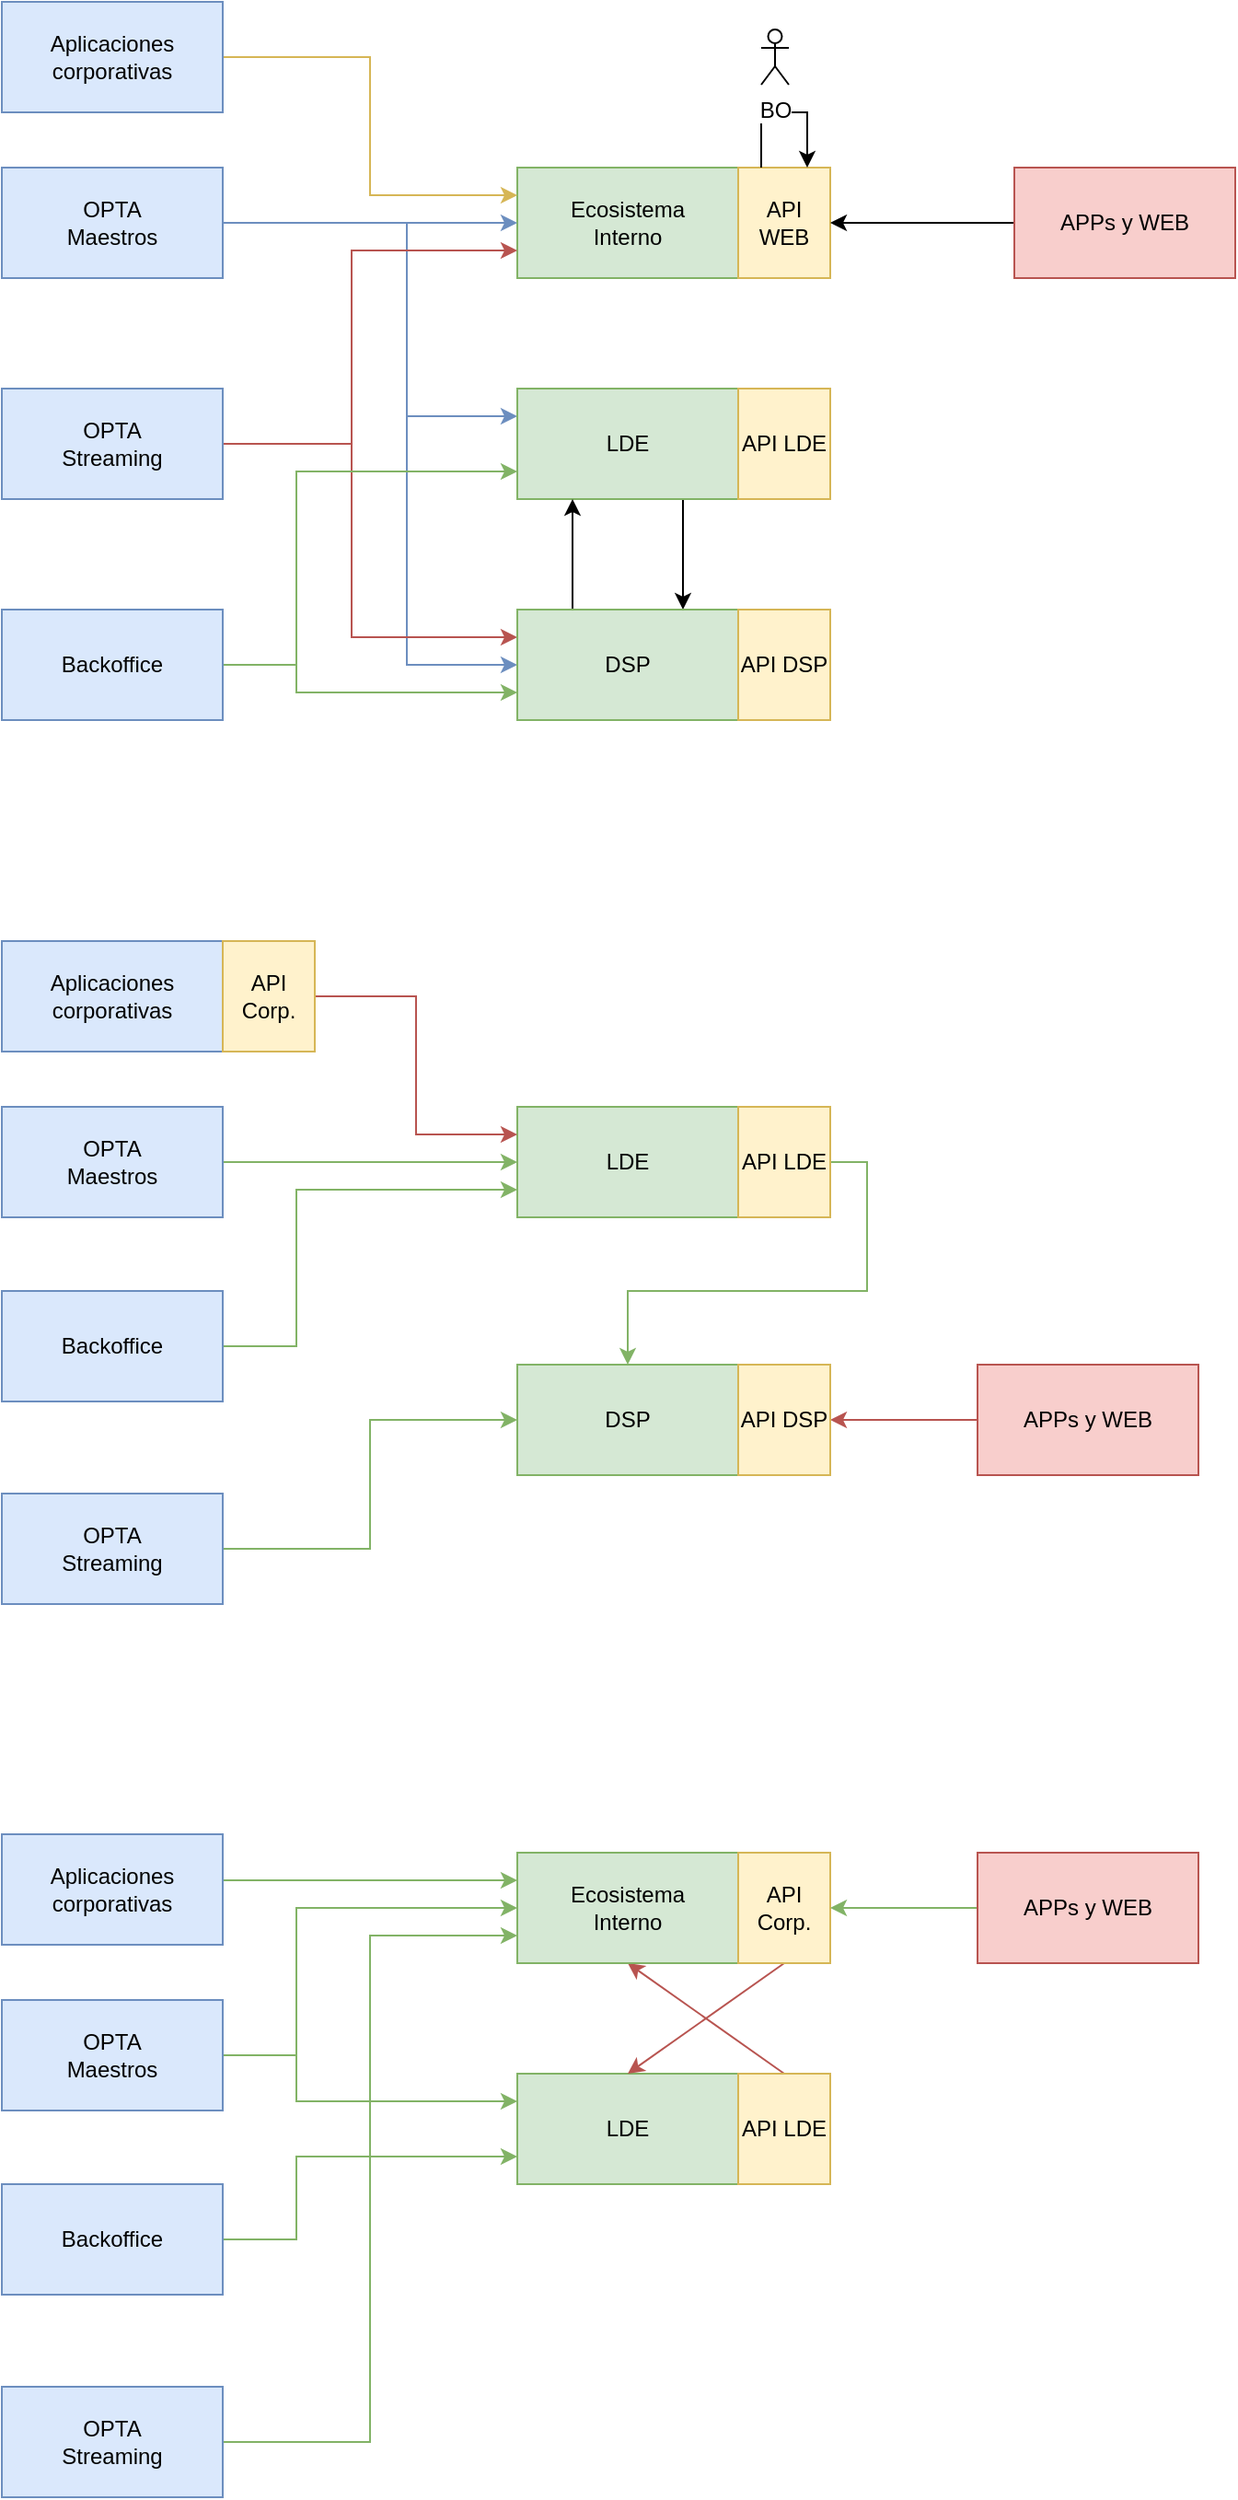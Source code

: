 <mxfile version="10.7.7" type="github"><diagram id="LHsivkUOgNUUJiMmCGNN" name="Page-1"><mxGraphModel dx="1396" dy="716" grid="1" gridSize="10" guides="1" tooltips="1" connect="1" arrows="1" fold="1" page="1" pageScale="1" pageWidth="2336" pageHeight="1654" math="0" shadow="0"><root><mxCell id="0"/><mxCell id="1" parent="0"/><mxCell id="TjyyEjWZZy7XqdxX7_MF-1" value="Ecosistema&lt;br&gt;Interno&lt;br&gt;" style="rounded=0;whiteSpace=wrap;html=1;fillColor=#d5e8d4;strokeColor=#82b366;" parent="1" vertex="1"><mxGeometry x="520" y="290" width="120" height="60" as="geometry"/></mxCell><mxCell id="TjyyEjWZZy7XqdxX7_MF-16" style="edgeStyle=orthogonalEdgeStyle;rounded=0;orthogonalLoop=1;jettySize=auto;html=1;exitX=1;exitY=0.5;exitDx=0;exitDy=0;entryX=0;entryY=0.5;entryDx=0;entryDy=0;fillColor=#dae8fc;strokeColor=#6c8ebf;" parent="1" source="TjyyEjWZZy7XqdxX7_MF-2" target="TjyyEjWZZy7XqdxX7_MF-1" edge="1"><mxGeometry relative="1" as="geometry"/></mxCell><mxCell id="TjyyEjWZZy7XqdxX7_MF-17" style="edgeStyle=orthogonalEdgeStyle;rounded=0;orthogonalLoop=1;jettySize=auto;html=1;exitX=1;exitY=0.5;exitDx=0;exitDy=0;entryX=0;entryY=0.25;entryDx=0;entryDy=0;fillColor=#dae8fc;strokeColor=#6c8ebf;" parent="1" source="TjyyEjWZZy7XqdxX7_MF-2" target="TjyyEjWZZy7XqdxX7_MF-4" edge="1"><mxGeometry relative="1" as="geometry"><Array as="points"><mxPoint x="460" y="320"/><mxPoint x="460" y="425"/></Array></mxGeometry></mxCell><mxCell id="TjyyEjWZZy7XqdxX7_MF-18" style="edgeStyle=orthogonalEdgeStyle;rounded=0;orthogonalLoop=1;jettySize=auto;html=1;exitX=1;exitY=0.5;exitDx=0;exitDy=0;entryX=0;entryY=0.5;entryDx=0;entryDy=0;fillColor=#dae8fc;strokeColor=#6c8ebf;" parent="1" source="TjyyEjWZZy7XqdxX7_MF-2" target="TjyyEjWZZy7XqdxX7_MF-6" edge="1"><mxGeometry relative="1" as="geometry"><Array as="points"><mxPoint x="460" y="320"/><mxPoint x="460" y="560"/></Array></mxGeometry></mxCell><mxCell id="TjyyEjWZZy7XqdxX7_MF-2" value="OPTA&lt;br&gt;Maestros&lt;br&gt;" style="rounded=0;whiteSpace=wrap;html=1;fillColor=#dae8fc;strokeColor=#6c8ebf;" parent="1" vertex="1"><mxGeometry x="240" y="290" width="120" height="60" as="geometry"/></mxCell><mxCell id="TjyyEjWZZy7XqdxX7_MF-19" style="edgeStyle=orthogonalEdgeStyle;rounded=0;orthogonalLoop=1;jettySize=auto;html=1;exitX=1;exitY=0.5;exitDx=0;exitDy=0;entryX=0;entryY=0.75;entryDx=0;entryDy=0;fillColor=#f8cecc;strokeColor=#b85450;" parent="1" source="TjyyEjWZZy7XqdxX7_MF-3" target="TjyyEjWZZy7XqdxX7_MF-1" edge="1"><mxGeometry relative="1" as="geometry"><Array as="points"><mxPoint x="430" y="440"/><mxPoint x="430" y="335"/></Array></mxGeometry></mxCell><mxCell id="TjyyEjWZZy7XqdxX7_MF-20" style="edgeStyle=orthogonalEdgeStyle;rounded=0;orthogonalLoop=1;jettySize=auto;html=1;exitX=1;exitY=0.5;exitDx=0;exitDy=0;entryX=0;entryY=0.25;entryDx=0;entryDy=0;fillColor=#f8cecc;strokeColor=#b85450;" parent="1" source="TjyyEjWZZy7XqdxX7_MF-3" target="TjyyEjWZZy7XqdxX7_MF-6" edge="1"><mxGeometry relative="1" as="geometry"><Array as="points"><mxPoint x="430" y="440"/><mxPoint x="430" y="545"/></Array></mxGeometry></mxCell><mxCell id="TjyyEjWZZy7XqdxX7_MF-3" value="OPTA&lt;br&gt;Streaming&lt;br&gt;" style="rounded=0;whiteSpace=wrap;html=1;fillColor=#dae8fc;strokeColor=#6c8ebf;" parent="1" vertex="1"><mxGeometry x="240" y="410" width="120" height="60" as="geometry"/></mxCell><mxCell id="TjyyEjWZZy7XqdxX7_MF-26" style="edgeStyle=orthogonalEdgeStyle;rounded=0;orthogonalLoop=1;jettySize=auto;html=1;exitX=0.75;exitY=1;exitDx=0;exitDy=0;entryX=0.75;entryY=0;entryDx=0;entryDy=0;" parent="1" source="TjyyEjWZZy7XqdxX7_MF-4" target="TjyyEjWZZy7XqdxX7_MF-6" edge="1"><mxGeometry relative="1" as="geometry"/></mxCell><mxCell id="TjyyEjWZZy7XqdxX7_MF-4" value="LDE&lt;br&gt;" style="rounded=0;whiteSpace=wrap;html=1;fillColor=#d5e8d4;strokeColor=#82b366;" parent="1" vertex="1"><mxGeometry x="520" y="410" width="120" height="60" as="geometry"/></mxCell><mxCell id="TjyyEjWZZy7XqdxX7_MF-27" style="edgeStyle=orthogonalEdgeStyle;rounded=0;orthogonalLoop=1;jettySize=auto;html=1;exitX=0.25;exitY=0;exitDx=0;exitDy=0;entryX=0.25;entryY=1;entryDx=0;entryDy=0;" parent="1" source="TjyyEjWZZy7XqdxX7_MF-6" target="TjyyEjWZZy7XqdxX7_MF-4" edge="1"><mxGeometry relative="1" as="geometry"/></mxCell><mxCell id="TjyyEjWZZy7XqdxX7_MF-6" value="DSP&lt;br&gt;" style="rounded=0;whiteSpace=wrap;html=1;fillColor=#d5e8d4;strokeColor=#82b366;" parent="1" vertex="1"><mxGeometry x="520" y="530" width="120" height="60" as="geometry"/></mxCell><mxCell id="TjyyEjWZZy7XqdxX7_MF-21" style="edgeStyle=orthogonalEdgeStyle;rounded=0;orthogonalLoop=1;jettySize=auto;html=1;exitX=1;exitY=0.5;exitDx=0;exitDy=0;entryX=0;entryY=0.75;entryDx=0;entryDy=0;fillColor=#d5e8d4;strokeColor=#82b366;" parent="1" source="TjyyEjWZZy7XqdxX7_MF-7" target="TjyyEjWZZy7XqdxX7_MF-6" edge="1"><mxGeometry relative="1" as="geometry"><Array as="points"><mxPoint x="400" y="560"/><mxPoint x="400" y="575"/></Array></mxGeometry></mxCell><mxCell id="TjyyEjWZZy7XqdxX7_MF-22" style="edgeStyle=orthogonalEdgeStyle;rounded=0;orthogonalLoop=1;jettySize=auto;html=1;exitX=1;exitY=0.5;exitDx=0;exitDy=0;entryX=0;entryY=0.75;entryDx=0;entryDy=0;fillColor=#d5e8d4;strokeColor=#82b366;" parent="1" source="TjyyEjWZZy7XqdxX7_MF-7" target="TjyyEjWZZy7XqdxX7_MF-4" edge="1"><mxGeometry relative="1" as="geometry"><Array as="points"><mxPoint x="400" y="560"/><mxPoint x="400" y="455"/></Array></mxGeometry></mxCell><mxCell id="TjyyEjWZZy7XqdxX7_MF-7" value="Backoffice&lt;br&gt;" style="rounded=0;whiteSpace=wrap;html=1;fillColor=#dae8fc;strokeColor=#6c8ebf;" parent="1" vertex="1"><mxGeometry x="240" y="530" width="120" height="60" as="geometry"/></mxCell><mxCell id="TjyyEjWZZy7XqdxX7_MF-9" value="API WEB&lt;br&gt;" style="rounded=0;whiteSpace=wrap;html=1;fillColor=#fff2cc;strokeColor=#d6b656;" parent="1" vertex="1"><mxGeometry x="640" y="290" width="50" height="60" as="geometry"/></mxCell><mxCell id="TjyyEjWZZy7XqdxX7_MF-10" value="API LDE&lt;br&gt;" style="rounded=0;whiteSpace=wrap;html=1;fillColor=#fff2cc;strokeColor=#d6b656;" parent="1" vertex="1"><mxGeometry x="640" y="410" width="50" height="60" as="geometry"/></mxCell><mxCell id="TjyyEjWZZy7XqdxX7_MF-11" value="API DSP&lt;br&gt;" style="rounded=0;whiteSpace=wrap;html=1;fillColor=#fff2cc;strokeColor=#d6b656;" parent="1" vertex="1"><mxGeometry x="640" y="530" width="50" height="60" as="geometry"/></mxCell><mxCell id="gYBD2t718kt2oSgxCIuQ-4" style="edgeStyle=orthogonalEdgeStyle;rounded=0;orthogonalLoop=1;jettySize=auto;html=1;exitX=1;exitY=0.5;exitDx=0;exitDy=0;entryX=0;entryY=0.5;entryDx=0;entryDy=0;fillColor=#d5e8d4;strokeColor=#82b366;" edge="1" parent="1" source="gYBD2t718kt2oSgxCIuQ-6" target="gYBD2t718kt2oSgxCIuQ-12"><mxGeometry relative="1" as="geometry"><Array as="points"><mxPoint x="500" y="830"/><mxPoint x="500" y="830"/></Array></mxGeometry></mxCell><mxCell id="gYBD2t718kt2oSgxCIuQ-6" value="OPTA&lt;br&gt;Maestros&lt;br&gt;" style="rounded=0;whiteSpace=wrap;html=1;fillColor=#dae8fc;strokeColor=#6c8ebf;" vertex="1" parent="1"><mxGeometry x="240" y="800" width="120" height="60" as="geometry"/></mxCell><mxCell id="gYBD2t718kt2oSgxCIuQ-8" style="edgeStyle=orthogonalEdgeStyle;rounded=0;orthogonalLoop=1;jettySize=auto;html=1;exitX=1;exitY=0.5;exitDx=0;exitDy=0;entryX=0;entryY=0.5;entryDx=0;entryDy=0;fillColor=#d5e8d4;strokeColor=#82b366;" edge="1" parent="1" source="gYBD2t718kt2oSgxCIuQ-9" target="gYBD2t718kt2oSgxCIuQ-15"><mxGeometry relative="1" as="geometry"><Array as="points"><mxPoint x="440" y="1040"/><mxPoint x="440" y="970"/></Array></mxGeometry></mxCell><mxCell id="gYBD2t718kt2oSgxCIuQ-9" value="OPTA&lt;br&gt;Streaming&lt;br&gt;" style="rounded=0;whiteSpace=wrap;html=1;fillColor=#dae8fc;strokeColor=#6c8ebf;" vertex="1" parent="1"><mxGeometry x="240" y="1010" width="120" height="60" as="geometry"/></mxCell><mxCell id="gYBD2t718kt2oSgxCIuQ-11" style="rounded=0;orthogonalLoop=1;jettySize=auto;html=1;exitX=1;exitY=0.5;exitDx=0;exitDy=0;entryX=0.5;entryY=0;entryDx=0;entryDy=0;edgeStyle=orthogonalEdgeStyle;fillColor=#d5e8d4;strokeColor=#82b366;" edge="1" parent="1" source="gYBD2t718kt2oSgxCIuQ-22" target="gYBD2t718kt2oSgxCIuQ-15"><mxGeometry relative="1" as="geometry"/></mxCell><mxCell id="gYBD2t718kt2oSgxCIuQ-12" value="LDE&lt;br&gt;" style="rounded=0;whiteSpace=wrap;html=1;fillColor=#d5e8d4;strokeColor=#82b366;" vertex="1" parent="1"><mxGeometry x="520" y="800" width="120" height="60" as="geometry"/></mxCell><mxCell id="gYBD2t718kt2oSgxCIuQ-15" value="DSP&lt;br&gt;" style="rounded=0;whiteSpace=wrap;html=1;fillColor=#d5e8d4;strokeColor=#82b366;" vertex="1" parent="1"><mxGeometry x="520" y="940" width="120" height="60" as="geometry"/></mxCell><mxCell id="gYBD2t718kt2oSgxCIuQ-17" style="edgeStyle=orthogonalEdgeStyle;rounded=0;orthogonalLoop=1;jettySize=auto;html=1;exitX=1;exitY=0.5;exitDx=0;exitDy=0;entryX=0;entryY=0.75;entryDx=0;entryDy=0;fillColor=#d5e8d4;strokeColor=#82b366;" edge="1" parent="1" source="gYBD2t718kt2oSgxCIuQ-18" target="gYBD2t718kt2oSgxCIuQ-12"><mxGeometry relative="1" as="geometry"><Array as="points"><mxPoint x="400" y="930"/><mxPoint x="400" y="845"/></Array></mxGeometry></mxCell><mxCell id="gYBD2t718kt2oSgxCIuQ-18" value="Backoffice&lt;br&gt;" style="rounded=0;whiteSpace=wrap;html=1;fillColor=#dae8fc;strokeColor=#6c8ebf;" vertex="1" parent="1"><mxGeometry x="240" y="900" width="120" height="60" as="geometry"/></mxCell><mxCell id="gYBD2t718kt2oSgxCIuQ-70" style="edgeStyle=orthogonalEdgeStyle;rounded=0;orthogonalLoop=1;jettySize=auto;html=1;exitX=0;exitY=0.5;exitDx=0;exitDy=0;entryX=1;entryY=0.5;entryDx=0;entryDy=0;strokeColor=#b85450;fillColor=#f8cecc;" edge="1" parent="1" source="gYBD2t718kt2oSgxCIuQ-20" target="gYBD2t718kt2oSgxCIuQ-23"><mxGeometry relative="1" as="geometry"/></mxCell><mxCell id="gYBD2t718kt2oSgxCIuQ-20" value="APPs y WEB&lt;br&gt;" style="rounded=0;whiteSpace=wrap;html=1;fillColor=#f8cecc;strokeColor=#b85450;" vertex="1" parent="1"><mxGeometry x="770" y="940" width="120" height="60" as="geometry"/></mxCell><mxCell id="gYBD2t718kt2oSgxCIuQ-22" value="API LDE&lt;br&gt;" style="rounded=0;whiteSpace=wrap;html=1;fillColor=#fff2cc;strokeColor=#d6b656;" vertex="1" parent="1"><mxGeometry x="640" y="800" width="50" height="60" as="geometry"/></mxCell><mxCell id="gYBD2t718kt2oSgxCIuQ-23" value="API DSP&lt;br&gt;" style="rounded=0;whiteSpace=wrap;html=1;fillColor=#fff2cc;strokeColor=#d6b656;" vertex="1" parent="1"><mxGeometry x="640" y="940" width="50" height="60" as="geometry"/></mxCell><mxCell id="gYBD2t718kt2oSgxCIuQ-28" style="edgeStyle=orthogonalEdgeStyle;rounded=0;orthogonalLoop=1;jettySize=auto;html=1;exitX=0.25;exitY=0;exitDx=0;exitDy=0;entryX=0.75;entryY=0;entryDx=0;entryDy=0;" edge="1" parent="1" source="TjyyEjWZZy7XqdxX7_MF-9" target="TjyyEjWZZy7XqdxX7_MF-9"><mxGeometry relative="1" as="geometry"><mxPoint x="677.5" y="265" as="sourcePoint"/><mxPoint x="737.5" y="265" as="targetPoint"/><Array as="points"><mxPoint x="670" y="260"/><mxPoint x="730" y="260"/></Array></mxGeometry></mxCell><mxCell id="gYBD2t718kt2oSgxCIuQ-29" value="BO" style="shape=umlActor;verticalLabelPosition=bottom;labelBackgroundColor=#ffffff;verticalAlign=top;html=1;outlineConnect=0;" vertex="1" parent="1"><mxGeometry x="652.5" y="215" width="15" height="30" as="geometry"/></mxCell><mxCell id="gYBD2t718kt2oSgxCIuQ-33" style="edgeStyle=orthogonalEdgeStyle;rounded=0;orthogonalLoop=1;jettySize=auto;html=1;exitX=1;exitY=0.5;exitDx=0;exitDy=0;entryX=0;entryY=0.25;entryDx=0;entryDy=0;fillColor=#fff2cc;strokeColor=#d6b656;" edge="1" parent="1" source="gYBD2t718kt2oSgxCIuQ-32" target="TjyyEjWZZy7XqdxX7_MF-1"><mxGeometry relative="1" as="geometry"/></mxCell><mxCell id="gYBD2t718kt2oSgxCIuQ-32" value="Aplicaciones&lt;br&gt;corporativas&lt;br&gt;" style="rounded=0;whiteSpace=wrap;html=1;fillColor=#dae8fc;strokeColor=#6c8ebf;" vertex="1" parent="1"><mxGeometry x="240" y="200" width="120" height="60" as="geometry"/></mxCell><mxCell id="gYBD2t718kt2oSgxCIuQ-34" value="Aplicaciones&lt;br&gt;corporativas&lt;br&gt;" style="rounded=0;whiteSpace=wrap;html=1;fillColor=#dae8fc;strokeColor=#6c8ebf;" vertex="1" parent="1"><mxGeometry x="240" y="710" width="120" height="60" as="geometry"/></mxCell><mxCell id="gYBD2t718kt2oSgxCIuQ-66" style="edgeStyle=orthogonalEdgeStyle;rounded=0;orthogonalLoop=1;jettySize=auto;html=1;exitX=1;exitY=0.5;exitDx=0;exitDy=0;entryX=0;entryY=0.25;entryDx=0;entryDy=0;strokeColor=#82b366;fillColor=#d5e8d4;" edge="1" parent="1" source="gYBD2t718kt2oSgxCIuQ-42" target="gYBD2t718kt2oSgxCIuQ-46"><mxGeometry relative="1" as="geometry"><Array as="points"><mxPoint x="400" y="1315"/><mxPoint x="400" y="1340"/></Array></mxGeometry></mxCell><mxCell id="gYBD2t718kt2oSgxCIuQ-76" style="edgeStyle=orthogonalEdgeStyle;rounded=0;orthogonalLoop=1;jettySize=auto;html=1;exitX=1;exitY=0.5;exitDx=0;exitDy=0;entryX=0;entryY=0.5;entryDx=0;entryDy=0;strokeColor=#82b366;fillColor=#d5e8d4;" edge="1" parent="1" source="gYBD2t718kt2oSgxCIuQ-42" target="gYBD2t718kt2oSgxCIuQ-58"><mxGeometry relative="1" as="geometry"><Array as="points"><mxPoint x="400" y="1315"/><mxPoint x="400" y="1235"/></Array></mxGeometry></mxCell><mxCell id="gYBD2t718kt2oSgxCIuQ-42" value="OPTA&lt;br&gt;Maestros&lt;br&gt;" style="rounded=0;whiteSpace=wrap;html=1;fillColor=#dae8fc;strokeColor=#6c8ebf;" vertex="1" parent="1"><mxGeometry x="240" y="1285" width="120" height="60" as="geometry"/></mxCell><mxCell id="gYBD2t718kt2oSgxCIuQ-64" style="edgeStyle=orthogonalEdgeStyle;rounded=0;orthogonalLoop=1;jettySize=auto;html=1;exitX=1;exitY=0.5;exitDx=0;exitDy=0;entryX=0;entryY=0.75;entryDx=0;entryDy=0;strokeColor=#82b366;fillColor=#d5e8d4;" edge="1" parent="1" source="gYBD2t718kt2oSgxCIuQ-44" target="gYBD2t718kt2oSgxCIuQ-58"><mxGeometry relative="1" as="geometry"/></mxCell><mxCell id="gYBD2t718kt2oSgxCIuQ-44" value="OPTA&lt;br&gt;Streaming&lt;br&gt;" style="rounded=0;whiteSpace=wrap;html=1;fillColor=#dae8fc;strokeColor=#6c8ebf;" vertex="1" parent="1"><mxGeometry x="240" y="1495" width="120" height="60" as="geometry"/></mxCell><mxCell id="gYBD2t718kt2oSgxCIuQ-46" value="LDE&lt;br&gt;" style="rounded=0;whiteSpace=wrap;html=1;fillColor=#d5e8d4;strokeColor=#82b366;" vertex="1" parent="1"><mxGeometry x="520" y="1325" width="120" height="60" as="geometry"/></mxCell><mxCell id="gYBD2t718kt2oSgxCIuQ-48" style="edgeStyle=orthogonalEdgeStyle;rounded=0;orthogonalLoop=1;jettySize=auto;html=1;exitX=1;exitY=0.5;exitDx=0;exitDy=0;entryX=0;entryY=0.75;entryDx=0;entryDy=0;fillColor=#d5e8d4;strokeColor=#82b366;" edge="1" parent="1" source="gYBD2t718kt2oSgxCIuQ-49" target="gYBD2t718kt2oSgxCIuQ-46"><mxGeometry relative="1" as="geometry"><Array as="points"><mxPoint x="400" y="1415"/><mxPoint x="400" y="1370"/></Array></mxGeometry></mxCell><mxCell id="gYBD2t718kt2oSgxCIuQ-49" value="Backoffice&lt;br&gt;" style="rounded=0;whiteSpace=wrap;html=1;fillColor=#dae8fc;strokeColor=#6c8ebf;" vertex="1" parent="1"><mxGeometry x="240" y="1385" width="120" height="60" as="geometry"/></mxCell><mxCell id="gYBD2t718kt2oSgxCIuQ-75" style="rounded=0;orthogonalLoop=1;jettySize=auto;html=1;exitX=0.5;exitY=0;exitDx=0;exitDy=0;entryX=0.5;entryY=1;entryDx=0;entryDy=0;strokeColor=#b85450;fillColor=#f8cecc;" edge="1" parent="1" source="gYBD2t718kt2oSgxCIuQ-52" target="gYBD2t718kt2oSgxCIuQ-58"><mxGeometry relative="1" as="geometry"/></mxCell><mxCell id="gYBD2t718kt2oSgxCIuQ-52" value="API LDE&lt;br&gt;" style="rounded=0;whiteSpace=wrap;html=1;fillColor=#fff2cc;strokeColor=#d6b656;" vertex="1" parent="1"><mxGeometry x="640" y="1325" width="50" height="60" as="geometry"/></mxCell><mxCell id="gYBD2t718kt2oSgxCIuQ-56" style="edgeStyle=orthogonalEdgeStyle;rounded=0;orthogonalLoop=1;jettySize=auto;html=1;exitX=1;exitY=0.5;exitDx=0;exitDy=0;entryX=0;entryY=0.25;entryDx=0;entryDy=0;fillColor=#d5e8d4;strokeColor=#82b366;" edge="1" parent="1" source="gYBD2t718kt2oSgxCIuQ-57" target="gYBD2t718kt2oSgxCIuQ-58"><mxGeometry relative="1" as="geometry"><Array as="points"><mxPoint x="360" y="1220"/></Array></mxGeometry></mxCell><mxCell id="gYBD2t718kt2oSgxCIuQ-57" value="Aplicaciones&lt;br&gt;corporativas&lt;br&gt;" style="rounded=0;whiteSpace=wrap;html=1;fillColor=#dae8fc;strokeColor=#6c8ebf;" vertex="1" parent="1"><mxGeometry x="240" y="1195" width="120" height="60" as="geometry"/></mxCell><mxCell id="gYBD2t718kt2oSgxCIuQ-58" value="Ecosistema&lt;br&gt;Interno&lt;br&gt;" style="rounded=0;whiteSpace=wrap;html=1;fillColor=#d5e8d4;strokeColor=#82b366;" vertex="1" parent="1"><mxGeometry x="520" y="1205" width="120" height="60" as="geometry"/></mxCell><mxCell id="gYBD2t718kt2oSgxCIuQ-69" style="rounded=0;orthogonalLoop=1;jettySize=auto;html=1;exitX=0.5;exitY=1;exitDx=0;exitDy=0;entryX=0.5;entryY=0;entryDx=0;entryDy=0;strokeColor=#b85450;fillColor=#f8cecc;" edge="1" parent="1" source="gYBD2t718kt2oSgxCIuQ-61" target="gYBD2t718kt2oSgxCIuQ-46"><mxGeometry relative="1" as="geometry"/></mxCell><mxCell id="gYBD2t718kt2oSgxCIuQ-61" value="API Corp.&lt;br&gt;" style="rounded=0;whiteSpace=wrap;html=1;fillColor=#fff2cc;strokeColor=#d6b656;" vertex="1" parent="1"><mxGeometry x="640" y="1205" width="50" height="60" as="geometry"/></mxCell><mxCell id="gYBD2t718kt2oSgxCIuQ-68" style="edgeStyle=orthogonalEdgeStyle;rounded=0;orthogonalLoop=1;jettySize=auto;html=1;exitX=1;exitY=0.5;exitDx=0;exitDy=0;entryX=0;entryY=0.25;entryDx=0;entryDy=0;strokeColor=#b85450;fillColor=#f8cecc;" edge="1" parent="1" source="gYBD2t718kt2oSgxCIuQ-67" target="gYBD2t718kt2oSgxCIuQ-12"><mxGeometry relative="1" as="geometry"/></mxCell><mxCell id="gYBD2t718kt2oSgxCIuQ-67" value="API Corp.&lt;br&gt;" style="rounded=0;whiteSpace=wrap;html=1;fillColor=#fff2cc;strokeColor=#d6b656;" vertex="1" parent="1"><mxGeometry x="360" y="710" width="50" height="60" as="geometry"/></mxCell><mxCell id="gYBD2t718kt2oSgxCIuQ-72" style="edgeStyle=orthogonalEdgeStyle;rounded=0;orthogonalLoop=1;jettySize=auto;html=1;exitX=0;exitY=0.5;exitDx=0;exitDy=0;entryX=1;entryY=0.5;entryDx=0;entryDy=0;strokeColor=#000000;" edge="1" parent="1" source="gYBD2t718kt2oSgxCIuQ-71" target="TjyyEjWZZy7XqdxX7_MF-9"><mxGeometry relative="1" as="geometry"/></mxCell><mxCell id="gYBD2t718kt2oSgxCIuQ-71" value="APPs y WEB&lt;br&gt;" style="rounded=0;whiteSpace=wrap;html=1;fillColor=#f8cecc;strokeColor=#b85450;" vertex="1" parent="1"><mxGeometry x="790" y="290" width="120" height="60" as="geometry"/></mxCell><mxCell id="gYBD2t718kt2oSgxCIuQ-74" style="edgeStyle=orthogonalEdgeStyle;rounded=0;orthogonalLoop=1;jettySize=auto;html=1;exitX=0;exitY=0.5;exitDx=0;exitDy=0;entryX=1;entryY=0.5;entryDx=0;entryDy=0;strokeColor=#82b366;fillColor=#d5e8d4;" edge="1" parent="1" source="gYBD2t718kt2oSgxCIuQ-73" target="gYBD2t718kt2oSgxCIuQ-61"><mxGeometry relative="1" as="geometry"/></mxCell><mxCell id="gYBD2t718kt2oSgxCIuQ-73" value="APPs y WEB&lt;br&gt;" style="rounded=0;whiteSpace=wrap;html=1;fillColor=#f8cecc;strokeColor=#b85450;" vertex="1" parent="1"><mxGeometry x="770" y="1205" width="120" height="60" as="geometry"/></mxCell></root></mxGraphModel></diagram></mxfile>